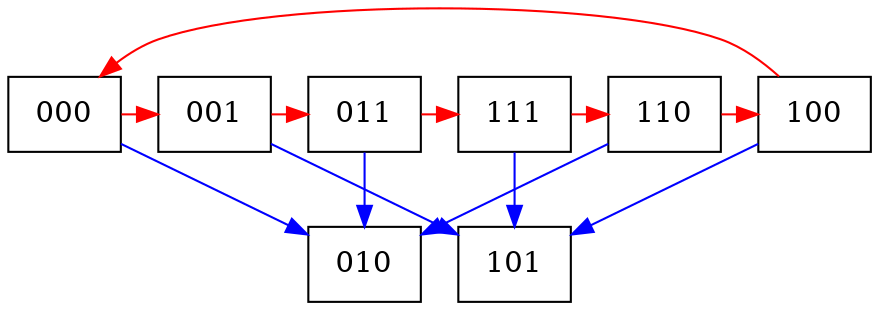 digraph {
	subgraph level_2 { rank = same; node [shape = box] 000; 001; 011; 100; 110; 111};
	subgraph level_0 { rank = same; node [shape = box] 010; 101};

	edge [color = red, label = ""] 000 -> 001 ;
	edge [color = blue, label = ""] 000 -> 010 ;
	edge [color = red, label = ""] 001 -> 011 ;
	edge [color = blue, label = ""] 001 -> 101 ;
	edge [color = blue, label = ""] 011 -> 010 ;
	edge [color = red, label = ""] 011 -> 111 ;
	edge [color = red, label = ""] 100 -> 000 ;
	edge [color = blue, label = ""] 100 -> 101 ;
	edge [color = blue, label = ""] 110 -> 010 ;
	edge [color = red, label = ""] 110 -> 100 ;
	edge [color = blue, label = ""] 111 -> 101 ;
	edge [color = red, label = ""] 111 -> 110 ;
}